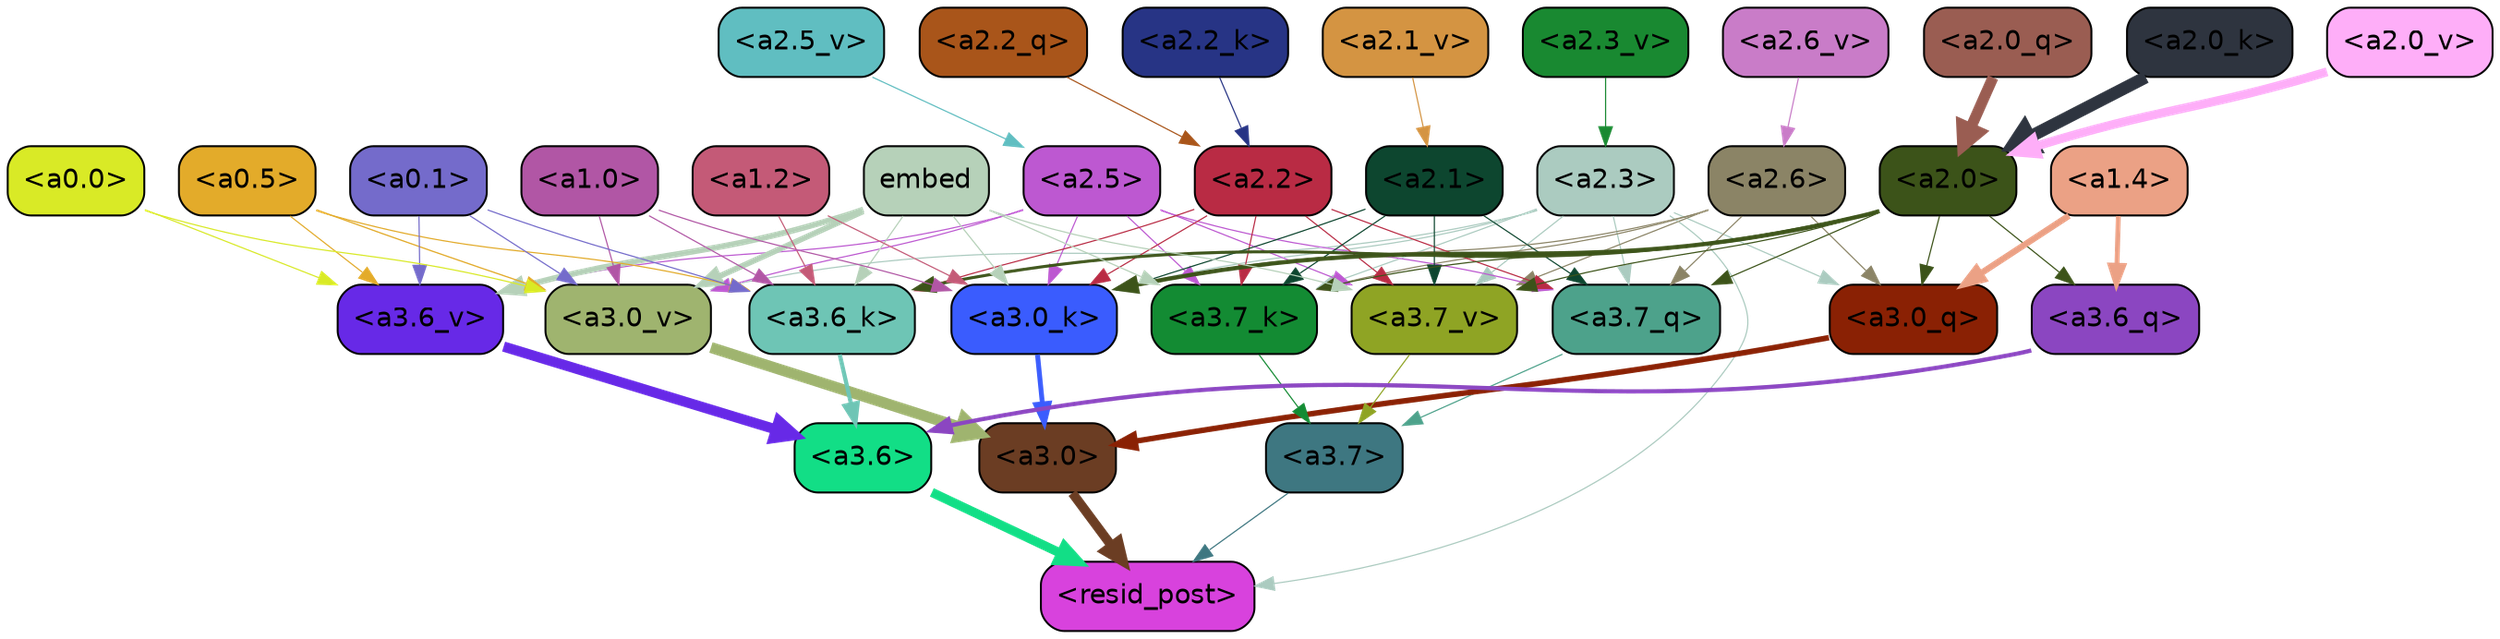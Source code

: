 strict digraph "" {
	graph [bgcolor=transparent,
		layout=dot,
		overlap=false,
		splines=true
	];
	"<a3.7>"	[color=black,
		fillcolor="#3e7781",
		fontname=Helvetica,
		shape=box,
		style="filled, rounded"];
	"<resid_post>"	[color=black,
		fillcolor="#d842dd",
		fontname=Helvetica,
		shape=box,
		style="filled, rounded"];
	"<a3.7>" -> "<resid_post>"	[color="#3e7781",
		penwidth=0.6];
	"<a3.6>"	[color=black,
		fillcolor="#12de86",
		fontname=Helvetica,
		shape=box,
		style="filled, rounded"];
	"<a3.6>" -> "<resid_post>"	[color="#12de86",
		penwidth=4.753257989883423];
	"<a3.0>"	[color=black,
		fillcolor="#6b3d23",
		fontname=Helvetica,
		shape=box,
		style="filled, rounded"];
	"<a3.0>" -> "<resid_post>"	[color="#6b3d23",
		penwidth=4.90053927898407];
	"<a2.3>"	[color=black,
		fillcolor="#abcbc0",
		fontname=Helvetica,
		shape=box,
		style="filled, rounded"];
	"<a2.3>" -> "<resid_post>"	[color="#abcbc0",
		penwidth=0.6];
	"<a3.7_q>"	[color=black,
		fillcolor="#4da28b",
		fontname=Helvetica,
		shape=box,
		style="filled, rounded"];
	"<a2.3>" -> "<a3.7_q>"	[color="#abcbc0",
		penwidth=0.6];
	"<a3.0_q>"	[color=black,
		fillcolor="#8a2104",
		fontname=Helvetica,
		shape=box,
		style="filled, rounded"];
	"<a2.3>" -> "<a3.0_q>"	[color="#abcbc0",
		penwidth=0.6];
	"<a3.7_k>"	[color=black,
		fillcolor="#138b33",
		fontname=Helvetica,
		shape=box,
		style="filled, rounded"];
	"<a2.3>" -> "<a3.7_k>"	[color="#abcbc0",
		penwidth=0.6];
	"<a3.0_k>"	[color=black,
		fillcolor="#3a5cfe",
		fontname=Helvetica,
		shape=box,
		style="filled, rounded"];
	"<a2.3>" -> "<a3.0_k>"	[color="#abcbc0",
		penwidth=0.6];
	"<a3.7_v>"	[color=black,
		fillcolor="#8fa424",
		fontname=Helvetica,
		shape=box,
		style="filled, rounded"];
	"<a2.3>" -> "<a3.7_v>"	[color="#abcbc0",
		penwidth=0.6];
	"<a3.0_v>"	[color=black,
		fillcolor="#9fb46f",
		fontname=Helvetica,
		shape=box,
		style="filled, rounded"];
	"<a2.3>" -> "<a3.0_v>"	[color="#abcbc0",
		penwidth=0.6];
	"<a3.7_q>" -> "<a3.7>"	[color="#4da28b",
		penwidth=0.6];
	"<a3.6_q>"	[color=black,
		fillcolor="#8b46c1",
		fontname=Helvetica,
		shape=box,
		style="filled, rounded"];
	"<a3.6_q>" -> "<a3.6>"	[color="#8b46c1",
		penwidth=2.160832464694977];
	"<a3.0_q>" -> "<a3.0>"	[color="#8a2104",
		penwidth=2.870753765106201];
	"<a3.7_k>" -> "<a3.7>"	[color="#138b33",
		penwidth=0.6];
	"<a3.6_k>"	[color=black,
		fillcolor="#6ec5b5",
		fontname=Helvetica,
		shape=box,
		style="filled, rounded"];
	"<a3.6_k>" -> "<a3.6>"	[color="#6ec5b5",
		penwidth=2.13908451795578];
	"<a3.0_k>" -> "<a3.0>"	[color="#3a5cfe",
		penwidth=2.520303964614868];
	"<a3.7_v>" -> "<a3.7>"	[color="#8fa424",
		penwidth=0.6];
	"<a3.6_v>"	[color=black,
		fillcolor="#6729e7",
		fontname=Helvetica,
		shape=box,
		style="filled, rounded"];
	"<a3.6_v>" -> "<a3.6>"	[color="#6729e7",
		penwidth=5.297133803367615];
	"<a3.0_v>" -> "<a3.0>"	[color="#9fb46f",
		penwidth=5.680712580680847];
	"<a2.6>"	[color=black,
		fillcolor="#8b8466",
		fontname=Helvetica,
		shape=box,
		style="filled, rounded"];
	"<a2.6>" -> "<a3.7_q>"	[color="#8b8466",
		penwidth=0.6];
	"<a2.6>" -> "<a3.0_q>"	[color="#8b8466",
		penwidth=0.6];
	"<a2.6>" -> "<a3.7_k>"	[color="#8b8466",
		penwidth=0.6];
	"<a2.6>" -> "<a3.0_k>"	[color="#8b8466",
		penwidth=0.6];
	"<a2.6>" -> "<a3.7_v>"	[color="#8b8466",
		penwidth=0.6];
	"<a2.5>"	[color=black,
		fillcolor="#bd58d1",
		fontname=Helvetica,
		shape=box,
		style="filled, rounded"];
	"<a2.5>" -> "<a3.7_q>"	[color="#bd58d1",
		penwidth=0.6];
	"<a2.5>" -> "<a3.7_k>"	[color="#bd58d1",
		penwidth=0.6];
	"<a2.5>" -> "<a3.0_k>"	[color="#bd58d1",
		penwidth=0.6];
	"<a2.5>" -> "<a3.7_v>"	[color="#bd58d1",
		penwidth=0.6];
	"<a2.5>" -> "<a3.6_v>"	[color="#bd58d1",
		penwidth=0.6];
	"<a2.5>" -> "<a3.0_v>"	[color="#bd58d1",
		penwidth=0.6];
	"<a2.2>"	[color=black,
		fillcolor="#b92b44",
		fontname=Helvetica,
		shape=box,
		style="filled, rounded"];
	"<a2.2>" -> "<a3.7_q>"	[color="#b92b44",
		penwidth=0.6];
	"<a2.2>" -> "<a3.7_k>"	[color="#b92b44",
		penwidth=0.6];
	"<a2.2>" -> "<a3.6_k>"	[color="#b92b44",
		penwidth=0.6];
	"<a2.2>" -> "<a3.0_k>"	[color="#b92b44",
		penwidth=0.6];
	"<a2.2>" -> "<a3.7_v>"	[color="#b92b44",
		penwidth=0.6];
	"<a2.1>"	[color=black,
		fillcolor="#0d462f",
		fontname=Helvetica,
		shape=box,
		style="filled, rounded"];
	"<a2.1>" -> "<a3.7_q>"	[color="#0d462f",
		penwidth=0.6];
	"<a2.1>" -> "<a3.7_k>"	[color="#0d462f",
		penwidth=0.6];
	"<a2.1>" -> "<a3.0_k>"	[color="#0d462f",
		penwidth=0.6];
	"<a2.1>" -> "<a3.7_v>"	[color="#0d462f",
		penwidth=0.6];
	"<a2.0>"	[color=black,
		fillcolor="#3c5319",
		fontname=Helvetica,
		shape=box,
		style="filled, rounded"];
	"<a2.0>" -> "<a3.7_q>"	[color="#3c5319",
		penwidth=0.6];
	"<a2.0>" -> "<a3.6_q>"	[color="#3c5319",
		penwidth=0.6];
	"<a2.0>" -> "<a3.0_q>"	[color="#3c5319",
		penwidth=0.6];
	"<a2.0>" -> "<a3.7_k>"	[color="#3c5319",
		penwidth=0.6];
	"<a2.0>" -> "<a3.6_k>"	[color="#3c5319",
		penwidth=1.5348684191703796];
	"<a2.0>" -> "<a3.0_k>"	[color="#3c5319",
		penwidth=2.172017753124237];
	"<a2.0>" -> "<a3.7_v>"	[color="#3c5319",
		penwidth=0.6];
	"<a1.4>"	[color=black,
		fillcolor="#eba185",
		fontname=Helvetica,
		shape=box,
		style="filled, rounded"];
	"<a1.4>" -> "<a3.6_q>"	[color="#eba185",
		penwidth=2.532623291015625];
	"<a1.4>" -> "<a3.0_q>"	[color="#eba185",
		penwidth=3.2595192790031433];
	embed	[color=black,
		fillcolor="#b6d1b9",
		fontname=Helvetica,
		shape=box,
		style="filled, rounded"];
	embed -> "<a3.7_k>"	[color="#b6d1b9",
		penwidth=0.6];
	embed -> "<a3.6_k>"	[color="#b6d1b9",
		penwidth=0.6];
	embed -> "<a3.0_k>"	[color="#b6d1b9",
		penwidth=0.6117386221885681];
	embed -> "<a3.7_v>"	[color="#b6d1b9",
		penwidth=0.6];
	embed -> "<a3.6_v>"	[color="#b6d1b9",
		penwidth=3.0186105966567993];
	embed -> "<a3.0_v>"	[color="#b6d1b9",
		penwidth=2.969020187854767];
	"<a1.2>"	[color=black,
		fillcolor="#c45a77",
		fontname=Helvetica,
		shape=box,
		style="filled, rounded"];
	"<a1.2>" -> "<a3.6_k>"	[color="#c45a77",
		penwidth=0.6];
	"<a1.2>" -> "<a3.0_k>"	[color="#c45a77",
		penwidth=0.6];
	"<a1.0>"	[color=black,
		fillcolor="#b156a5",
		fontname=Helvetica,
		shape=box,
		style="filled, rounded"];
	"<a1.0>" -> "<a3.6_k>"	[color="#b156a5",
		penwidth=0.6];
	"<a1.0>" -> "<a3.0_k>"	[color="#b156a5",
		penwidth=0.6];
	"<a1.0>" -> "<a3.0_v>"	[color="#b156a5",
		penwidth=0.6];
	"<a0.5>"	[color=black,
		fillcolor="#e3ab2a",
		fontname=Helvetica,
		shape=box,
		style="filled, rounded"];
	"<a0.5>" -> "<a3.6_k>"	[color="#e3ab2a",
		penwidth=0.6];
	"<a0.5>" -> "<a3.6_v>"	[color="#e3ab2a",
		penwidth=0.6];
	"<a0.5>" -> "<a3.0_v>"	[color="#e3ab2a",
		penwidth=0.6409564018249512];
	"<a0.1>"	[color=black,
		fillcolor="#746bcb",
		fontname=Helvetica,
		shape=box,
		style="filled, rounded"];
	"<a0.1>" -> "<a3.6_k>"	[color="#746bcb",
		penwidth=0.6];
	"<a0.1>" -> "<a3.6_v>"	[color="#746bcb",
		penwidth=0.6];
	"<a0.1>" -> "<a3.0_v>"	[color="#746bcb",
		penwidth=0.6];
	"<a0.0>"	[color=black,
		fillcolor="#d9ea26",
		fontname=Helvetica,
		shape=box,
		style="filled, rounded"];
	"<a0.0>" -> "<a3.6_v>"	[color="#d9ea26",
		penwidth=0.6];
	"<a0.0>" -> "<a3.0_v>"	[color="#d9ea26",
		penwidth=0.6];
	"<a2.2_q>"	[color=black,
		fillcolor="#a9551a",
		fontname=Helvetica,
		shape=box,
		style="filled, rounded"];
	"<a2.2_q>" -> "<a2.2>"	[color="#a9551a",
		penwidth=0.6];
	"<a2.0_q>"	[color=black,
		fillcolor="#9a5d52",
		fontname=Helvetica,
		shape=box,
		style="filled, rounded"];
	"<a2.0_q>" -> "<a2.0>"	[color="#9a5d52",
		penwidth=5.682948350906372];
	"<a2.2_k>"	[color=black,
		fillcolor="#273485",
		fontname=Helvetica,
		shape=box,
		style="filled, rounded"];
	"<a2.2_k>" -> "<a2.2>"	[color="#273485",
		penwidth=0.6];
	"<a2.0_k>"	[color=black,
		fillcolor="#2e343f",
		fontname=Helvetica,
		shape=box,
		style="filled, rounded"];
	"<a2.0_k>" -> "<a2.0>"	[color="#2e343f",
		penwidth=6.450693130493164];
	"<a2.6_v>"	[color=black,
		fillcolor="#c97cc8",
		fontname=Helvetica,
		shape=box,
		style="filled, rounded"];
	"<a2.6_v>" -> "<a2.6>"	[color="#c97cc8",
		penwidth=0.6];
	"<a2.5_v>"	[color=black,
		fillcolor="#60bec1",
		fontname=Helvetica,
		shape=box,
		style="filled, rounded"];
	"<a2.5_v>" -> "<a2.5>"	[color="#60bec1",
		penwidth=0.6];
	"<a2.3_v>"	[color=black,
		fillcolor="#198931",
		fontname=Helvetica,
		shape=box,
		style="filled, rounded"];
	"<a2.3_v>" -> "<a2.3>"	[color="#198931",
		penwidth=0.6];
	"<a2.1_v>"	[color=black,
		fillcolor="#d49442",
		fontname=Helvetica,
		shape=box,
		style="filled, rounded"];
	"<a2.1_v>" -> "<a2.1>"	[color="#d49442",
		penwidth=0.6];
	"<a2.0_v>"	[color=black,
		fillcolor="#feaef8",
		fontname=Helvetica,
		shape=box,
		style="filled, rounded"];
	"<a2.0_v>" -> "<a2.0>"	[color="#feaef8",
		penwidth=4.592647075653076];
}
